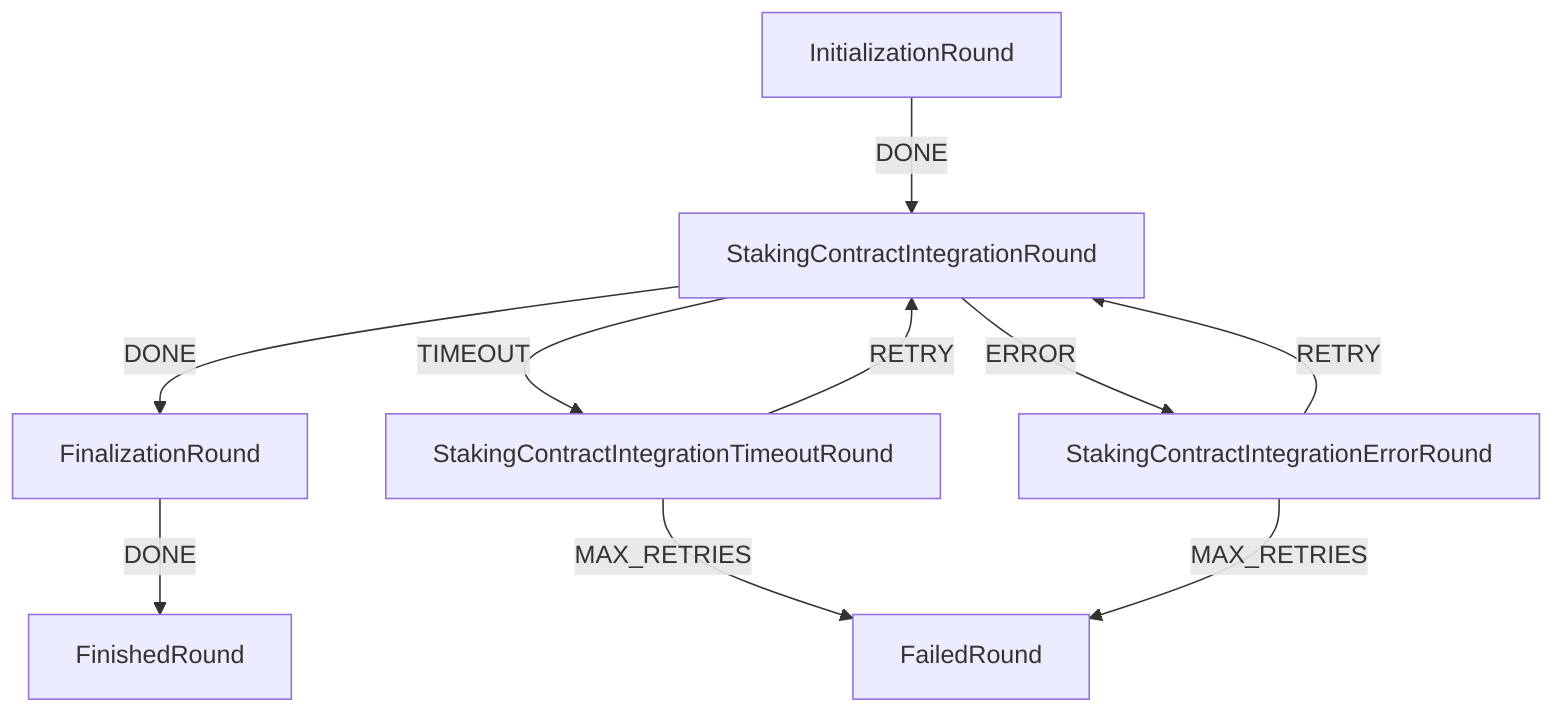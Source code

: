 graph TD
  InitializationRound
  FailedRound
  InitializationRound
  StakingContractIntegrationErrorRound
  StakingContractIntegrationRound
  FinishedRound
  StakingContractIntegrationTimeoutRound
  FinalizationRound
  InitializationRound -->|DONE| StakingContractIntegrationRound
  StakingContractIntegrationRound -->|DONE| FinalizationRound
  StakingContractIntegrationRound -->|TIMEOUT| StakingContractIntegrationTimeoutRound
  StakingContractIntegrationRound -->|ERROR| StakingContractIntegrationErrorRound
  StakingContractIntegrationTimeoutRound -->|RETRY| StakingContractIntegrationRound
  StakingContractIntegrationTimeoutRound -->|MAX_RETRIES| FailedRound
  StakingContractIntegrationErrorRound -->|RETRY| StakingContractIntegrationRound
  StakingContractIntegrationErrorRound -->|MAX_RETRIES| FailedRound
  FinalizationRound -->|DONE| FinishedRound